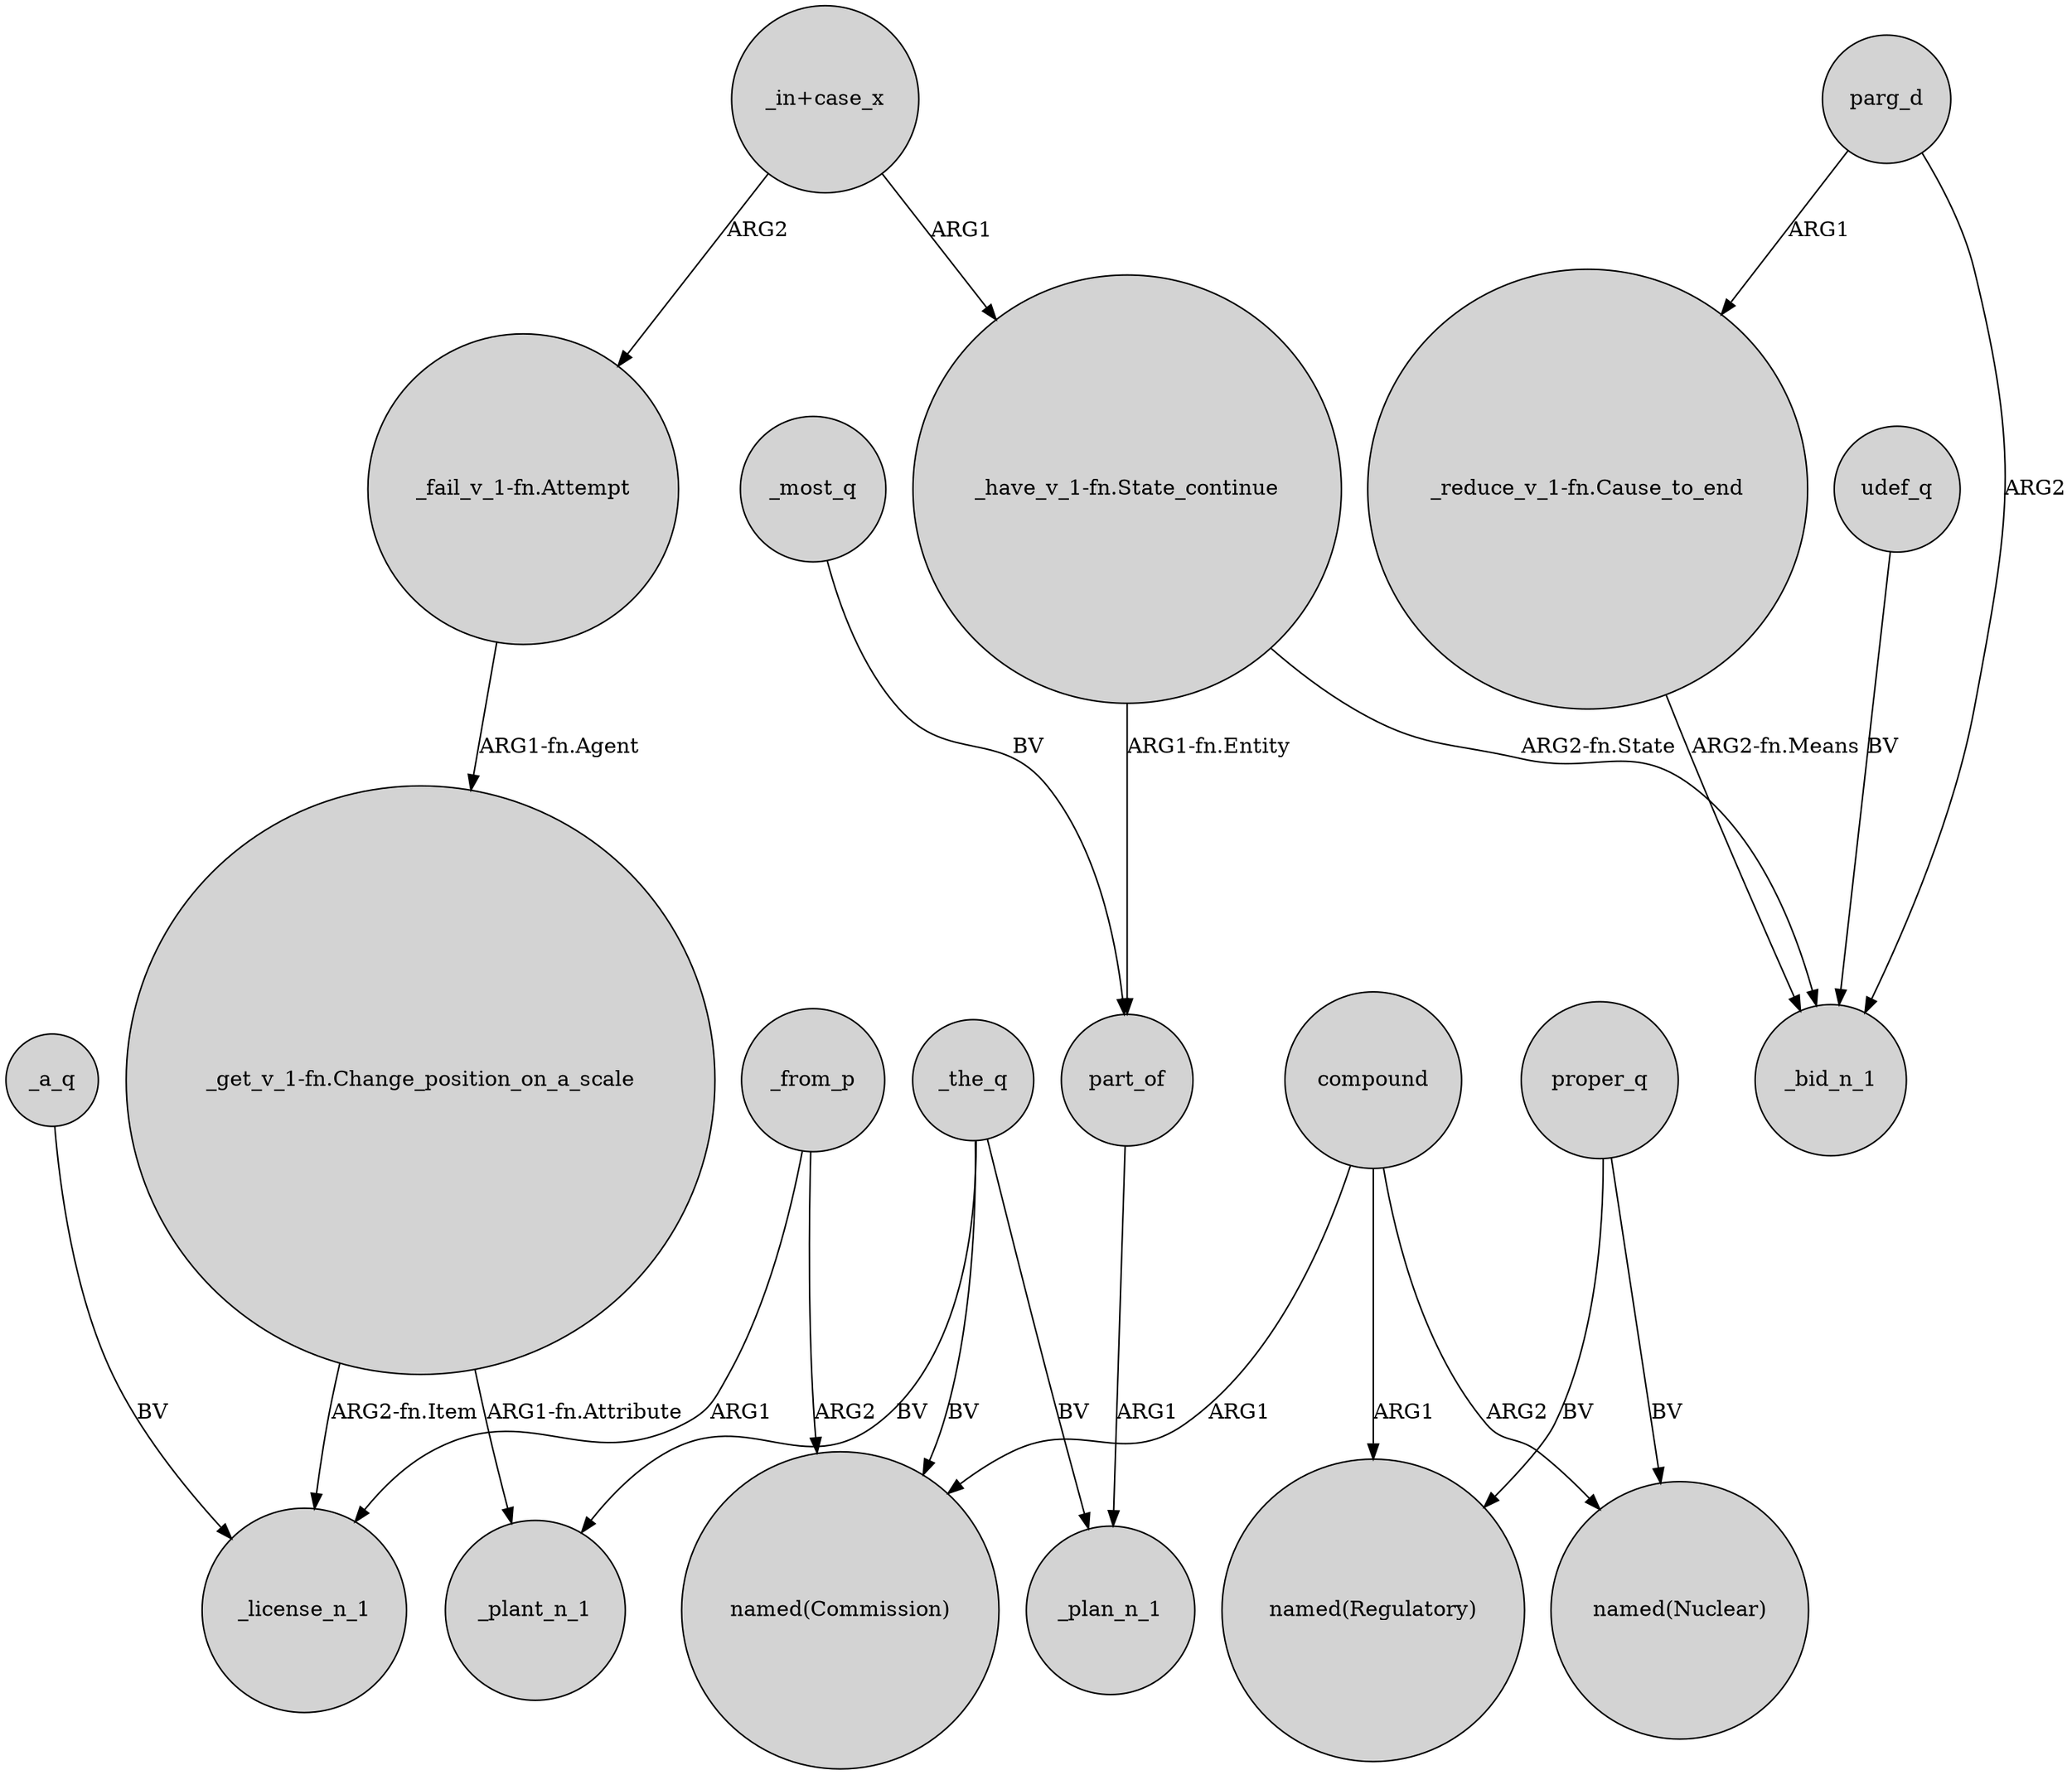 digraph {
	node [shape=circle style=filled]
	_from_p -> _license_n_1 [label=ARG1]
	compound -> "named(Commission)" [label=ARG1]
	"_reduce_v_1-fn.Cause_to_end" -> _bid_n_1 [label="ARG2-fn.Means"]
	udef_q -> _bid_n_1 [label=BV]
	_from_p -> "named(Commission)" [label=ARG2]
	parg_d -> "_reduce_v_1-fn.Cause_to_end" [label=ARG1]
	"_in+case_x" -> "_fail_v_1-fn.Attempt" [label=ARG2]
	"_have_v_1-fn.State_continue" -> part_of [label="ARG1-fn.Entity"]
	_the_q -> "named(Commission)" [label=BV]
	"_get_v_1-fn.Change_position_on_a_scale" -> _license_n_1 [label="ARG2-fn.Item"]
	"_in+case_x" -> "_have_v_1-fn.State_continue" [label=ARG1]
	_most_q -> part_of [label=BV]
	part_of -> _plan_n_1 [label=ARG1]
	"_get_v_1-fn.Change_position_on_a_scale" -> _plant_n_1 [label="ARG1-fn.Attribute"]
	compound -> "named(Regulatory)" [label=ARG1]
	parg_d -> _bid_n_1 [label=ARG2]
	"_have_v_1-fn.State_continue" -> _bid_n_1 [label="ARG2-fn.State"]
	_a_q -> _license_n_1 [label=BV]
	"_fail_v_1-fn.Attempt" -> "_get_v_1-fn.Change_position_on_a_scale" [label="ARG1-fn.Agent"]
	_the_q -> _plan_n_1 [label=BV]
	compound -> "named(Nuclear)" [label=ARG2]
	proper_q -> "named(Regulatory)" [label=BV]
	proper_q -> "named(Nuclear)" [label=BV]
	_the_q -> _plant_n_1 [label=BV]
}
